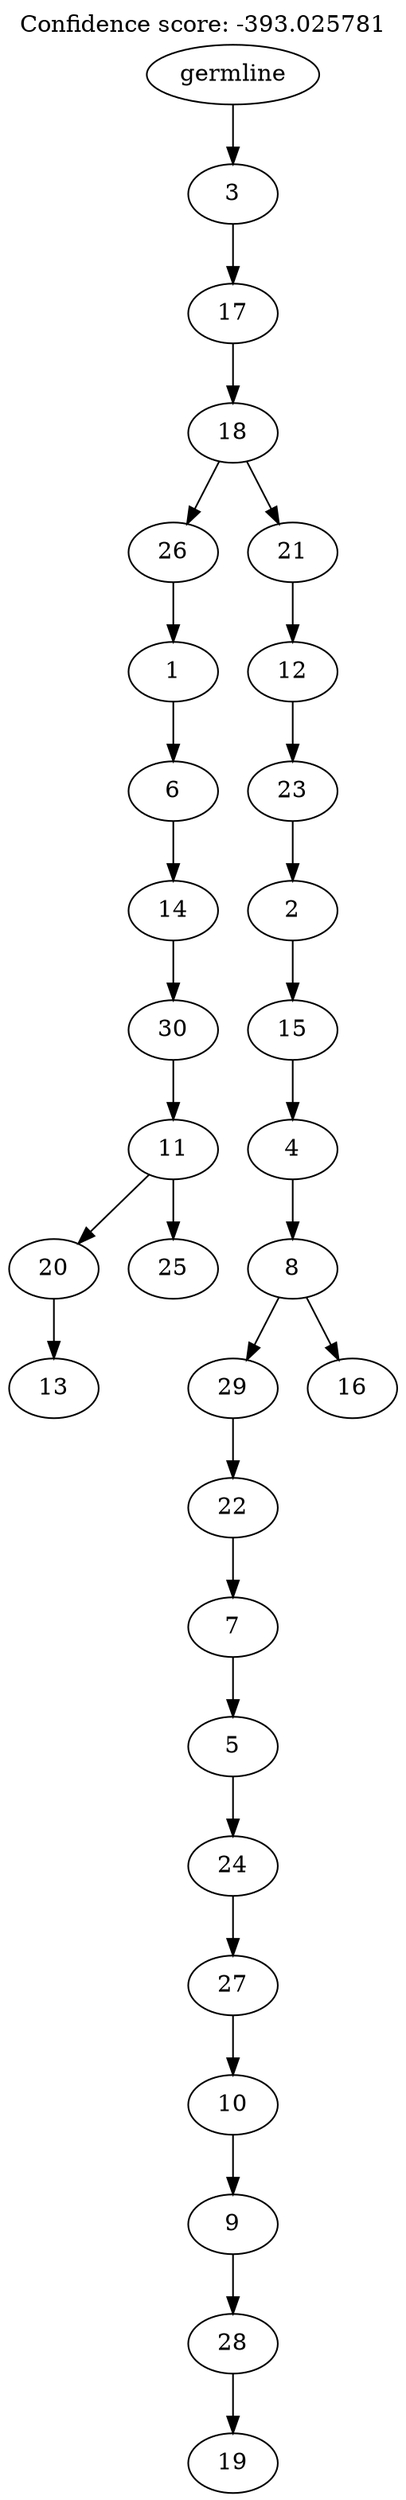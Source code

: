 digraph g {
	"28" -> "29";
	"29" [label="13"];
	"27" -> "28";
	"28" [label="20"];
	"27" -> "30";
	"30" [label="25"];
	"26" -> "27";
	"27" [label="11"];
	"25" -> "26";
	"26" [label="30"];
	"24" -> "25";
	"25" [label="14"];
	"23" -> "24";
	"24" [label="6"];
	"22" -> "23";
	"23" [label="1"];
	"19" -> "20";
	"20" [label="19"];
	"18" -> "19";
	"19" [label="28"];
	"17" -> "18";
	"18" [label="9"];
	"16" -> "17";
	"17" [label="10"];
	"15" -> "16";
	"16" [label="27"];
	"14" -> "15";
	"15" [label="24"];
	"13" -> "14";
	"14" [label="5"];
	"12" -> "13";
	"13" [label="7"];
	"11" -> "12";
	"12" [label="22"];
	"10" -> "11";
	"11" [label="29"];
	"10" -> "21";
	"21" [label="16"];
	"9" -> "10";
	"10" [label="8"];
	"8" -> "9";
	"9" [label="4"];
	"7" -> "8";
	"8" [label="15"];
	"6" -> "7";
	"7" [label="2"];
	"5" -> "6";
	"6" [label="23"];
	"4" -> "5";
	"5" [label="12"];
	"3" -> "4";
	"4" [label="21"];
	"3" -> "22";
	"22" [label="26"];
	"2" -> "3";
	"3" [label="18"];
	"1" -> "2";
	"2" [label="17"];
	"0" -> "1";
	"1" [label="3"];
	"0" [label="germline"];
	labelloc="t";
	label="Confidence score: -393.025781";
}
